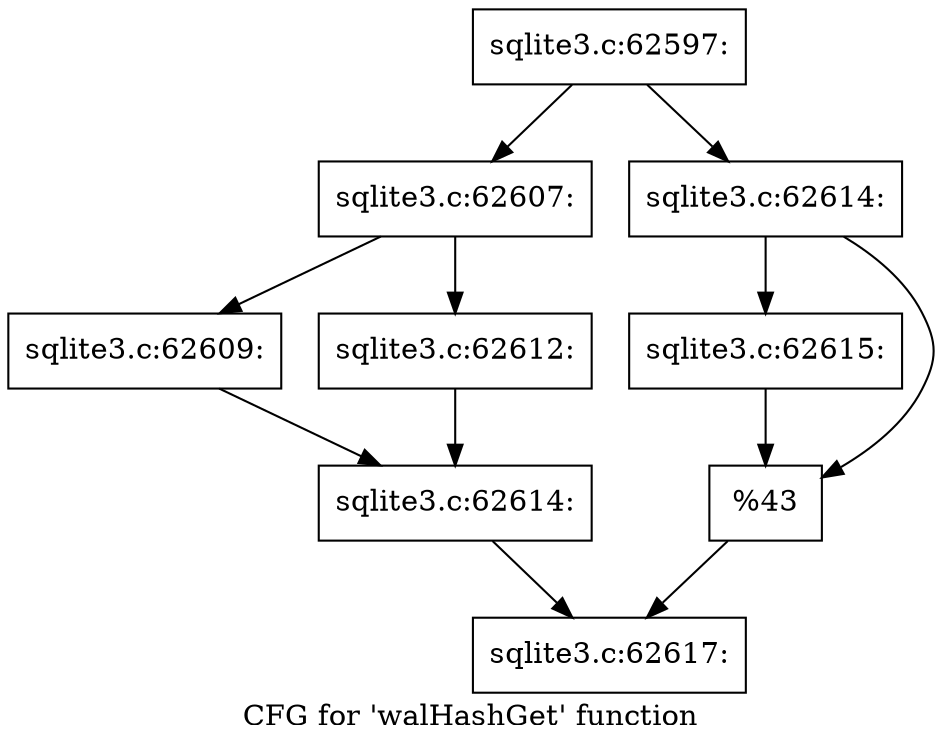digraph "CFG for 'walHashGet' function" {
	label="CFG for 'walHashGet' function";

	Node0x55c0f696c2d0 [shape=record,label="{sqlite3.c:62597:}"];
	Node0x55c0f696c2d0 -> Node0x55c0f745c580;
	Node0x55c0f696c2d0 -> Node0x55c0f745c620;
	Node0x55c0f745c580 [shape=record,label="{sqlite3.c:62607:}"];
	Node0x55c0f745c580 -> Node0x55c0f745d0b0;
	Node0x55c0f745c580 -> Node0x55c0f745d150;
	Node0x55c0f745d0b0 [shape=record,label="{sqlite3.c:62609:}"];
	Node0x55c0f745d0b0 -> Node0x55c0f745d100;
	Node0x55c0f745d150 [shape=record,label="{sqlite3.c:62612:}"];
	Node0x55c0f745d150 -> Node0x55c0f745d100;
	Node0x55c0f745d100 [shape=record,label="{sqlite3.c:62614:}"];
	Node0x55c0f745d100 -> Node0x55c0f745c5d0;
	Node0x55c0f745c620 [shape=record,label="{sqlite3.c:62614:}"];
	Node0x55c0f745c620 -> Node0x55c0f745e700;
	Node0x55c0f745c620 -> Node0x55c0f745e750;
	Node0x55c0f745e700 [shape=record,label="{sqlite3.c:62615:}"];
	Node0x55c0f745e700 -> Node0x55c0f745e750;
	Node0x55c0f745e750 [shape=record,label="{%43}"];
	Node0x55c0f745e750 -> Node0x55c0f745c5d0;
	Node0x55c0f745c5d0 [shape=record,label="{sqlite3.c:62617:}"];
}
